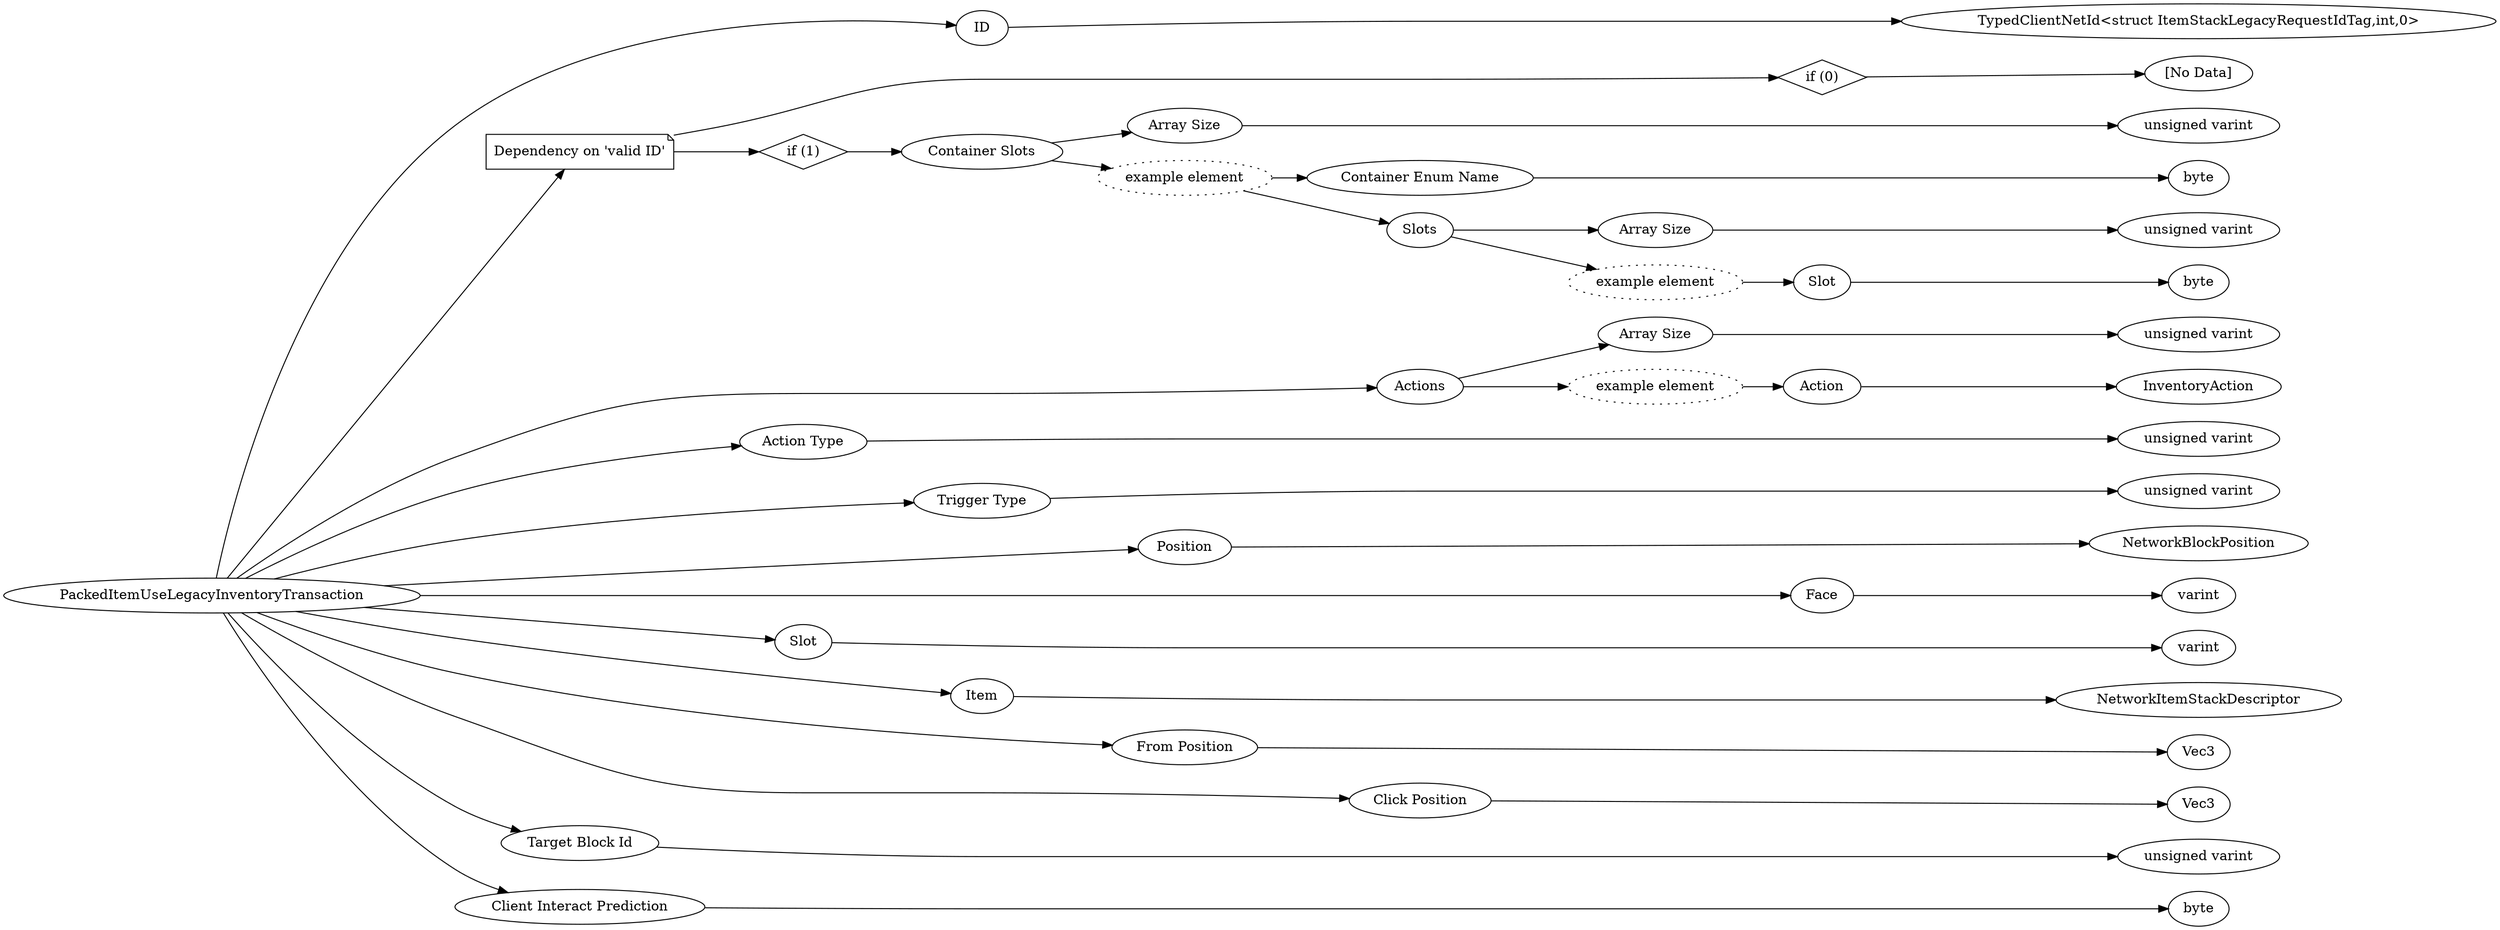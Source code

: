 digraph "PackedItemUseLegacyInventoryTransaction" {
rankdir = LR
28
28 -> 29
29 -> 33
28 -> 34
34 -> 35
35 -> 36
34 -> 37
37 -> 38
38 -> 39
39 -> 40
38 -> 41
41 -> 42
42 -> 43
41 -> 44
44 -> 45
45 -> 46
44 -> 47
47 -> 48
48 -> 49
28 -> 50
50 -> 51
51 -> 52
50 -> 53
53 -> 54
54 -> 55
28 -> 56
56 -> 57
28 -> 58
58 -> 59
28 -> 60
60 -> 61
28 -> 62
62 -> 63
28 -> 64
64 -> 65
28 -> 66
66 -> 67
28 -> 68
68 -> 69
28 -> 70
70 -> 71
28 -> 72
72 -> 73
28 -> 74
74 -> 75

28 [label="PackedItemUseLegacyInventoryTransaction",comment="name: \"PackedItemUseLegacyInventoryTransaction\", typeName: \"\", id: 28, branchId: 0, recurseId: -1, attributes: 0, notes: \"\""];
29 [label="ID",comment="name: \"ID\", typeName: \"TypedClientNetId<struct ItemStackLegacyRequestIdTag,int,0>\", id: 29, branchId: 0, recurseId: -1, attributes: 256, notes: \"\""];
33 [label="TypedClientNetId<struct ItemStackLegacyRequestIdTag,int,0>",comment="name: \"TypedClientNetId<struct ItemStackLegacyRequestIdTag,int,0>\", typeName: \"\", id: 33, branchId: 0, recurseId: -1, attributes: 512, notes: \"\""];
34 [label="Dependency on 'valid ID'",shape=note,comment="name: \"Dependency on 'valid ID'\", typeName: \"\", id: 34, branchId: 0, recurseId: -1, attributes: 2, notes: \"\""];
35 [label="if (0)",shape=diamond,comment="name: \"if (0)\", typeName: \"\", id: 35, branchId: 0, recurseId: -1, attributes: 4, notes: \"\""];
36 [label="[No Data]",comment="name: \"[No Data]\", typeName: \"\", id: 36, branchId: 0, recurseId: -1, attributes: 512, notes: \"\""];
37 [label="if (1)",shape=diamond,comment="name: \"if (1)\", typeName: \"\", id: 37, branchId: 1, recurseId: -1, attributes: 4, notes: \"\""];
38 [label="Container Slots",comment="name: \"Container Slots\", typeName: \"\", id: 38, branchId: 0, recurseId: -1, attributes: 8, notes: \"\""];
39 [label="Array Size",comment="name: \"Array Size\", typeName: \"\", id: 39, branchId: 0, recurseId: -1, attributes: 0, notes: \"\""];
40 [label="unsigned varint",comment="name: \"unsigned varint\", typeName: \"\", id: 40, branchId: 0, recurseId: -1, attributes: 512, notes: \"\""];
41 [label="example element",style=dotted,comment="name: \"example element\", typeName: \"\", id: 41, branchId: 0, recurseId: -1, attributes: 16, notes: \"\""];
42 [label="Container Enum Name",comment="name: \"Container Enum Name\", typeName: \"\", id: 42, branchId: 0, recurseId: -1, attributes: 0, notes: \"\""];
43 [label="byte",comment="name: \"byte\", typeName: \"\", id: 43, branchId: 0, recurseId: -1, attributes: 512, notes: \"\""];
44 [label="Slots",comment="name: \"Slots\", typeName: \"\", id: 44, branchId: 0, recurseId: -1, attributes: 8, notes: \"\""];
45 [label="Array Size",comment="name: \"Array Size\", typeName: \"\", id: 45, branchId: 0, recurseId: -1, attributes: 0, notes: \"\""];
46 [label="unsigned varint",comment="name: \"unsigned varint\", typeName: \"\", id: 46, branchId: 0, recurseId: -1, attributes: 512, notes: \"\""];
47 [label="example element",style=dotted,comment="name: \"example element\", typeName: \"\", id: 47, branchId: 0, recurseId: -1, attributes: 16, notes: \"\""];
48 [label="Slot",comment="name: \"Slot\", typeName: \"\", id: 48, branchId: 0, recurseId: -1, attributes: 0, notes: \"\""];
49 [label="byte",comment="name: \"byte\", typeName: \"\", id: 49, branchId: 0, recurseId: -1, attributes: 512, notes: \"\""];
50 [label="Actions",comment="name: \"Actions\", typeName: \"\", id: 50, branchId: 0, recurseId: -1, attributes: 8, notes: \"\""];
51 [label="Array Size",comment="name: \"Array Size\", typeName: \"\", id: 51, branchId: 0, recurseId: -1, attributes: 0, notes: \"\""];
52 [label="unsigned varint",comment="name: \"unsigned varint\", typeName: \"\", id: 52, branchId: 0, recurseId: -1, attributes: 512, notes: \"\""];
53 [label="example element",style=dotted,comment="name: \"example element\", typeName: \"\", id: 53, branchId: 0, recurseId: -1, attributes: 16, notes: \"\""];
54 [label="Action",comment="name: \"Action\", typeName: \"InventoryAction\", id: 54, branchId: 0, recurseId: -1, attributes: 256, notes: \"\""];
55 [label="InventoryAction",comment="name: \"InventoryAction\", typeName: \"\", id: 55, branchId: 0, recurseId: -1, attributes: 512, notes: \"\""];
56 [label="Action Type",comment="name: \"Action Type\", typeName: \"\", id: 56, branchId: 0, recurseId: -1, attributes: 0, notes: \"\""];
57 [label="unsigned varint",comment="name: \"unsigned varint\", typeName: \"\", id: 57, branchId: 0, recurseId: -1, attributes: 512, notes: \"\""];
58 [label="Trigger Type",comment="name: \"Trigger Type\", typeName: \"\", id: 58, branchId: 0, recurseId: -1, attributes: 0, notes: \"PlayerInput if it's a direct result from a player's initial button input,		SimulationTick if the player is holding down the input button started from a previous tick.\""];
59 [label="unsigned varint",comment="name: \"unsigned varint\", typeName: \"\", id: 59, branchId: 0, recurseId: -1, attributes: 512, notes: \"\""];
60 [label="Position",comment="name: \"Position\", typeName: \"NetworkBlockPosition\", id: 60, branchId: 0, recurseId: -1, attributes: 256, notes: \"\""];
61 [label="NetworkBlockPosition",comment="name: \"NetworkBlockPosition\", typeName: \"\", id: 61, branchId: 0, recurseId: -1, attributes: 512, notes: \"\""];
62 [label="Face",comment="name: \"Face\", typeName: \"\", id: 62, branchId: 0, recurseId: -1, attributes: 0, notes: \"\""];
63 [label="varint",comment="name: \"varint\", typeName: \"\", id: 63, branchId: 0, recurseId: -1, attributes: 512, notes: \"\""];
64 [label="Slot",comment="name: \"Slot\", typeName: \"\", id: 64, branchId: 0, recurseId: -1, attributes: 0, notes: \"\""];
65 [label="varint",comment="name: \"varint\", typeName: \"\", id: 65, branchId: 0, recurseId: -1, attributes: 512, notes: \"\""];
66 [label="Item",comment="name: \"Item\", typeName: \"NetworkItemStackDescriptor\", id: 66, branchId: 0, recurseId: -1, attributes: 256, notes: \"\""];
67 [label="NetworkItemStackDescriptor",comment="name: \"NetworkItemStackDescriptor\", typeName: \"\", id: 67, branchId: 0, recurseId: -1, attributes: 512, notes: \"\""];
68 [label="From Position",comment="name: \"From Position\", typeName: \"Vec3\", id: 68, branchId: 0, recurseId: -1, attributes: 256, notes: \"Where the player thinks they are when sending this\""];
69 [label="Vec3",comment="name: \"Vec3\", typeName: \"\", id: 69, branchId: 0, recurseId: -1, attributes: 512, notes: \"\""];
70 [label="Click Position",comment="name: \"Click Position\", typeName: \"Vec3\", id: 70, branchId: 0, recurseId: -1, attributes: 256, notes: \"\""];
71 [label="Vec3",comment="name: \"Vec3\", typeName: \"\", id: 71, branchId: 0, recurseId: -1, attributes: 512, notes: \"\""];
72 [label="Target Block Id",comment="name: \"Target Block Id\", typeName: \"\", id: 72, branchId: 0, recurseId: -1, attributes: 0, notes: \"\""];
73 [label="unsigned varint",comment="name: \"unsigned varint\", typeName: \"\", id: 73, branchId: 0, recurseId: -1, attributes: 512, notes: \"\""];
74 [label="Client Interact Prediction",comment="name: \"Client Interact Prediction\", typeName: \"\", id: 74, branchId: 0, recurseId: -1, attributes: 0, notes: \"\""];
75 [label="byte",comment="name: \"byte\", typeName: \"\", id: 75, branchId: 0, recurseId: -1, attributes: 512, notes: \"\""];
{ rank = max;33;36;40;43;46;49;52;55;57;59;61;63;65;67;69;71;73;75}

}
